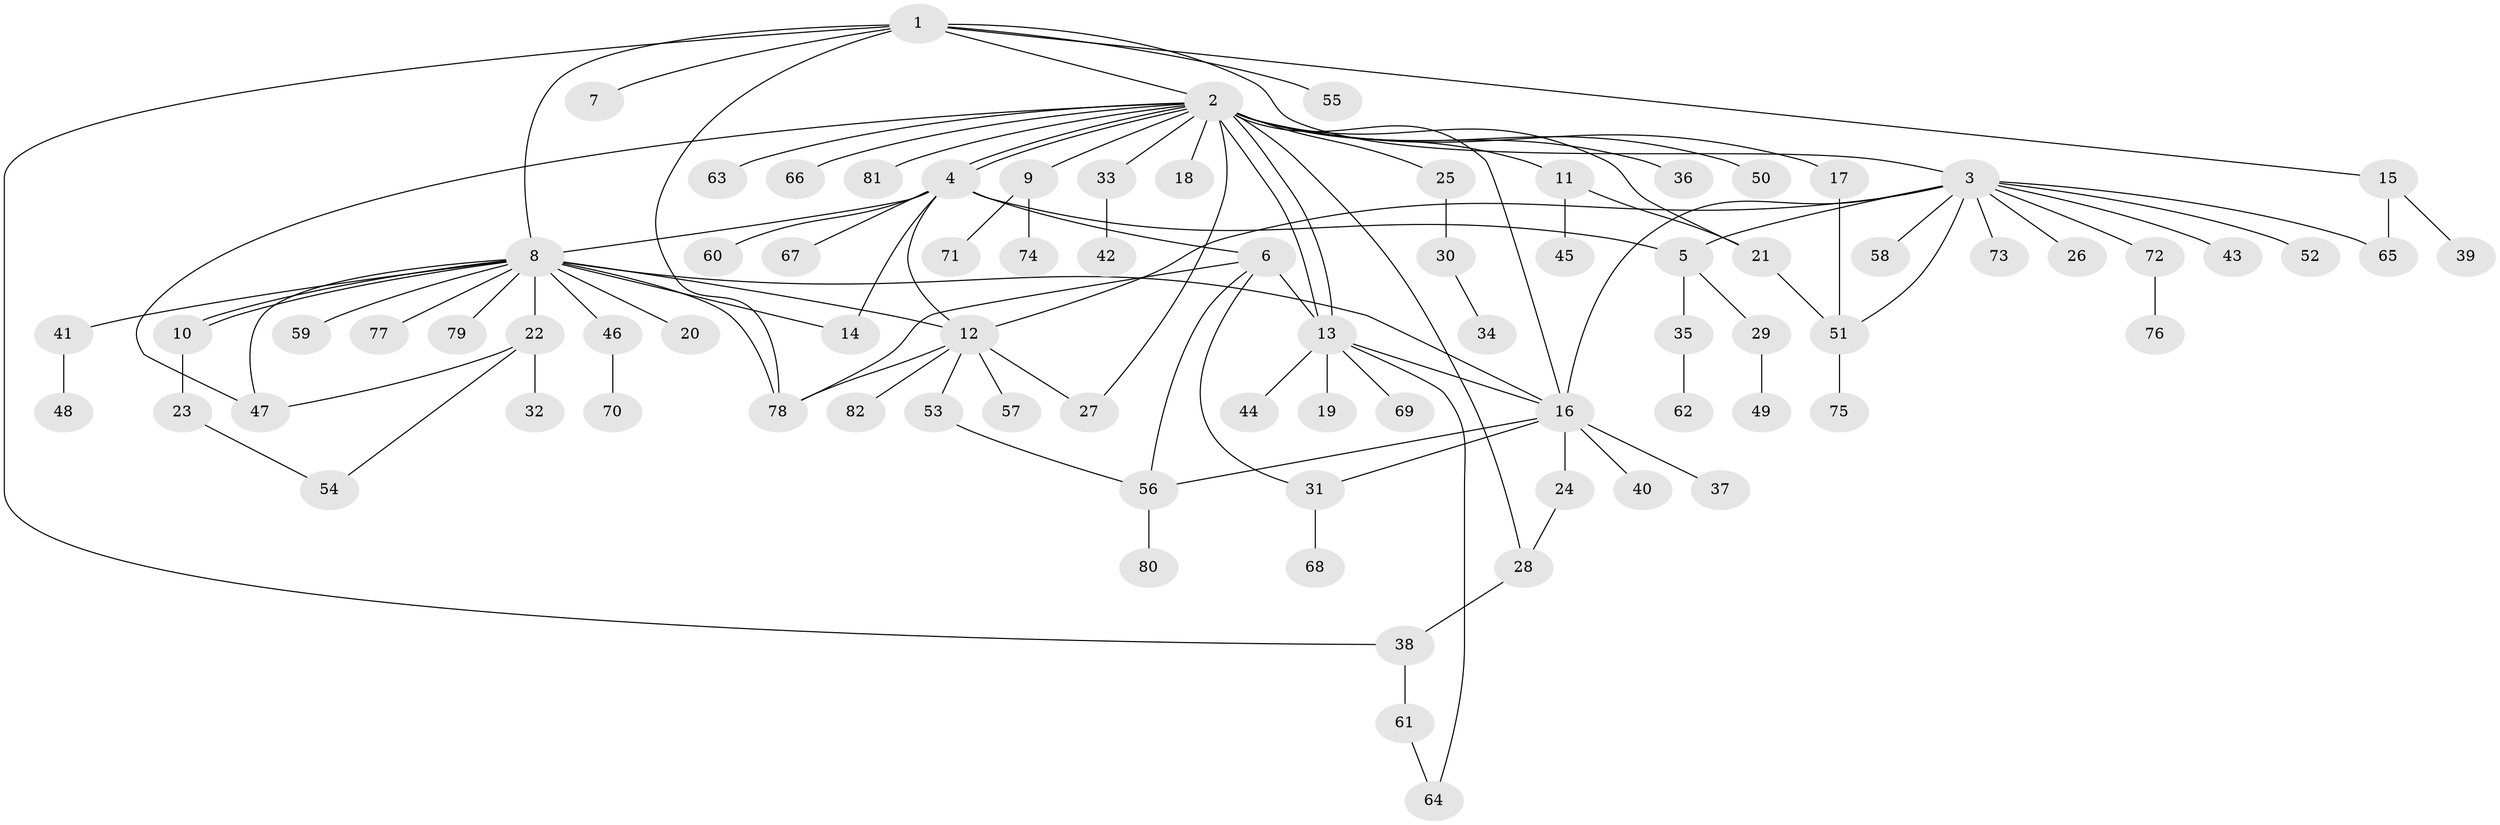 // coarse degree distribution, {7: 0.016129032258064516, 20: 0.016129032258064516, 11: 0.016129032258064516, 8: 0.03225806451612903, 4: 0.016129032258064516, 6: 0.016129032258064516, 14: 0.016129032258064516, 2: 0.22580645161290322, 3: 0.08064516129032258, 9: 0.03225806451612903, 1: 0.5161290322580645, 5: 0.016129032258064516}
// Generated by graph-tools (version 1.1) at 2025/51/02/27/25 19:51:54]
// undirected, 82 vertices, 110 edges
graph export_dot {
graph [start="1"]
  node [color=gray90,style=filled];
  1;
  2;
  3;
  4;
  5;
  6;
  7;
  8;
  9;
  10;
  11;
  12;
  13;
  14;
  15;
  16;
  17;
  18;
  19;
  20;
  21;
  22;
  23;
  24;
  25;
  26;
  27;
  28;
  29;
  30;
  31;
  32;
  33;
  34;
  35;
  36;
  37;
  38;
  39;
  40;
  41;
  42;
  43;
  44;
  45;
  46;
  47;
  48;
  49;
  50;
  51;
  52;
  53;
  54;
  55;
  56;
  57;
  58;
  59;
  60;
  61;
  62;
  63;
  64;
  65;
  66;
  67;
  68;
  69;
  70;
  71;
  72;
  73;
  74;
  75;
  76;
  77;
  78;
  79;
  80;
  81;
  82;
  1 -- 2;
  1 -- 3;
  1 -- 7;
  1 -- 8;
  1 -- 15;
  1 -- 38;
  1 -- 55;
  1 -- 78;
  2 -- 4;
  2 -- 4;
  2 -- 9;
  2 -- 11;
  2 -- 13;
  2 -- 13;
  2 -- 16;
  2 -- 17;
  2 -- 18;
  2 -- 21;
  2 -- 25;
  2 -- 27;
  2 -- 28;
  2 -- 33;
  2 -- 36;
  2 -- 47;
  2 -- 50;
  2 -- 63;
  2 -- 66;
  2 -- 81;
  3 -- 5;
  3 -- 12;
  3 -- 16;
  3 -- 26;
  3 -- 43;
  3 -- 51;
  3 -- 52;
  3 -- 58;
  3 -- 65;
  3 -- 72;
  3 -- 73;
  4 -- 5;
  4 -- 6;
  4 -- 8;
  4 -- 12;
  4 -- 14;
  4 -- 60;
  4 -- 67;
  5 -- 29;
  5 -- 35;
  6 -- 13;
  6 -- 31;
  6 -- 56;
  6 -- 78;
  8 -- 10;
  8 -- 10;
  8 -- 12;
  8 -- 14;
  8 -- 16;
  8 -- 20;
  8 -- 22;
  8 -- 41;
  8 -- 46;
  8 -- 47;
  8 -- 59;
  8 -- 77;
  8 -- 78;
  8 -- 79;
  9 -- 71;
  9 -- 74;
  10 -- 23;
  11 -- 21;
  11 -- 45;
  12 -- 27;
  12 -- 53;
  12 -- 57;
  12 -- 78;
  12 -- 82;
  13 -- 16;
  13 -- 19;
  13 -- 44;
  13 -- 64;
  13 -- 69;
  15 -- 39;
  15 -- 65;
  16 -- 24;
  16 -- 31;
  16 -- 37;
  16 -- 40;
  16 -- 56;
  17 -- 51;
  21 -- 51;
  22 -- 32;
  22 -- 47;
  22 -- 54;
  23 -- 54;
  24 -- 28;
  25 -- 30;
  28 -- 38;
  29 -- 49;
  30 -- 34;
  31 -- 68;
  33 -- 42;
  35 -- 62;
  38 -- 61;
  41 -- 48;
  46 -- 70;
  51 -- 75;
  53 -- 56;
  56 -- 80;
  61 -- 64;
  72 -- 76;
}
